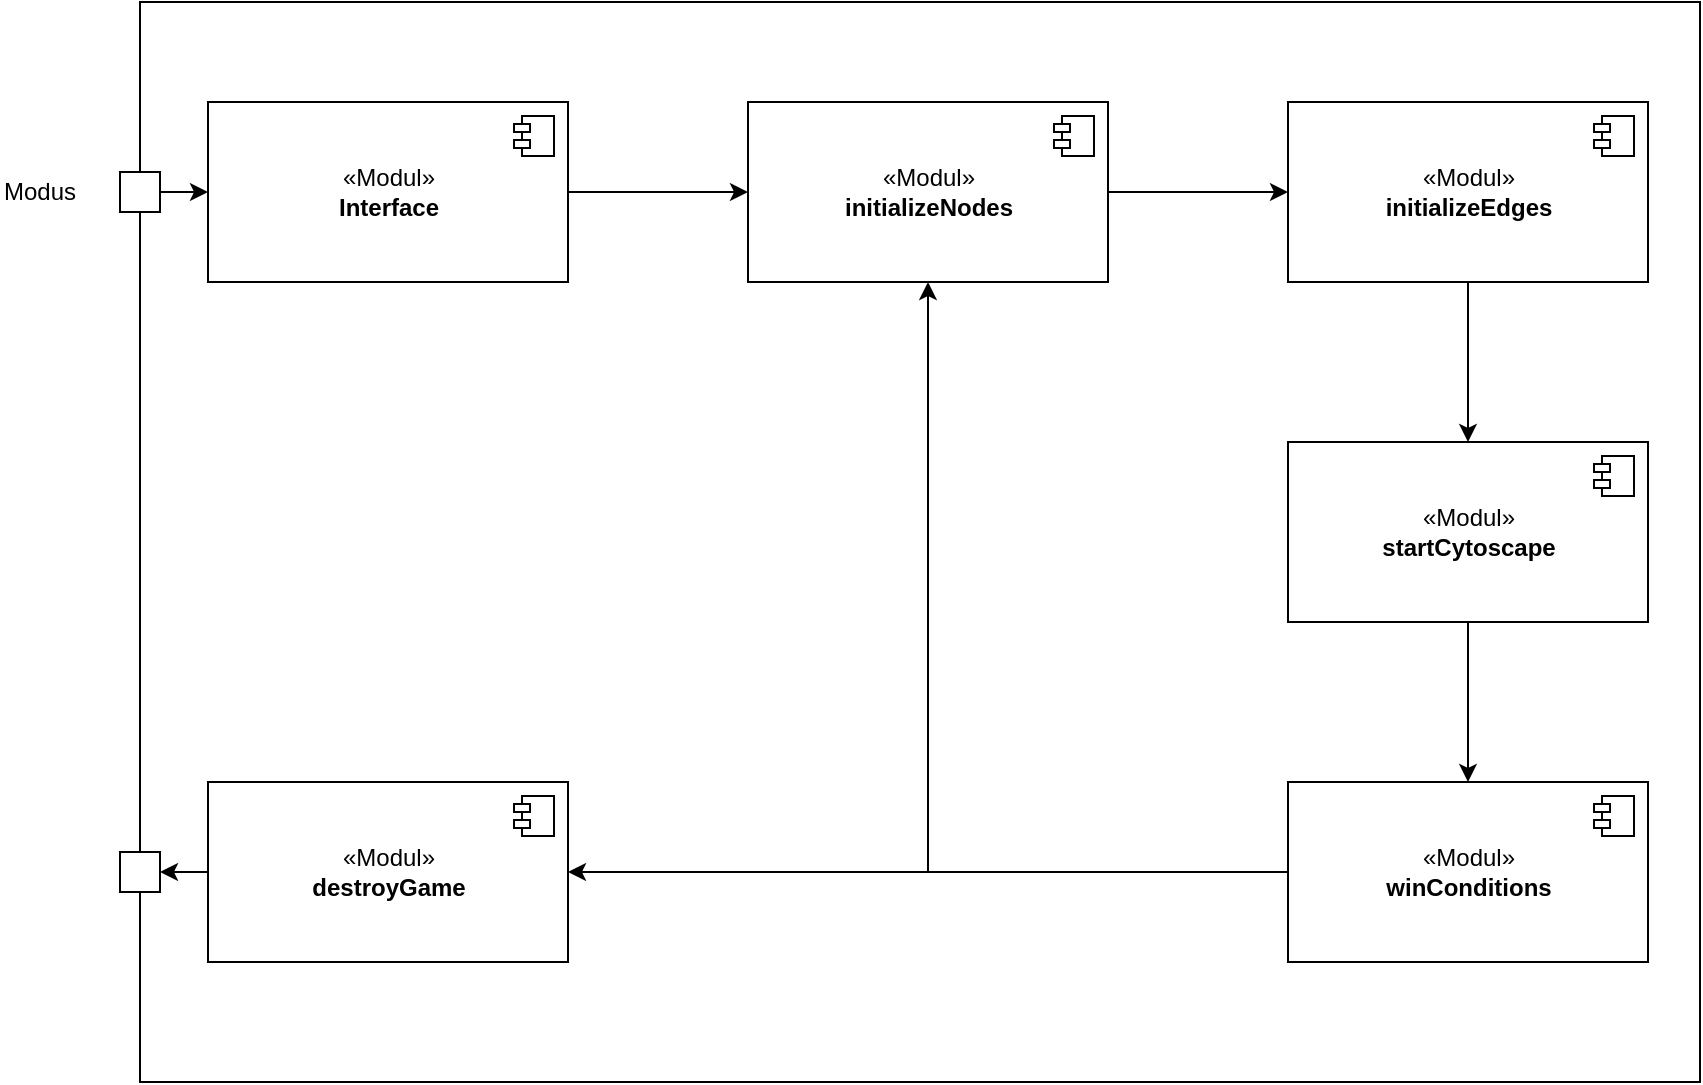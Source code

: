 <mxfile version="14.4.2" type="github">
  <diagram id="mXj5VXWNXv9QBmRB8gyB" name="Page-1">
    <mxGraphModel dx="2249" dy="762" grid="1" gridSize="10" guides="1" tooltips="1" connect="1" arrows="1" fold="1" page="1" pageScale="1" pageWidth="827" pageHeight="1169" math="0" shadow="0">
      <root>
        <mxCell id="0" />
        <mxCell id="1" parent="0" />
        <mxCell id="0eNjYjWfAuZp5C8Xks8h-27" value="" style="rounded=0;whiteSpace=wrap;html=1;" parent="1" vertex="1">
          <mxGeometry x="20" y="50" width="780" height="540" as="geometry" />
        </mxCell>
        <mxCell id="0eNjYjWfAuZp5C8Xks8h-14" style="edgeStyle=orthogonalEdgeStyle;rounded=0;orthogonalLoop=1;jettySize=auto;html=1;entryX=0;entryY=0.5;entryDx=0;entryDy=0;" parent="1" source="0eNjYjWfAuZp5C8Xks8h-1" target="0eNjYjWfAuZp5C8Xks8h-3" edge="1">
          <mxGeometry relative="1" as="geometry" />
        </mxCell>
        <mxCell id="0eNjYjWfAuZp5C8Xks8h-1" value="«Modul»&lt;br&gt;&lt;b&gt;Interface&lt;/b&gt;" style="html=1;dropTarget=0;" parent="1" vertex="1">
          <mxGeometry x="54" y="100" width="180" height="90" as="geometry" />
        </mxCell>
        <mxCell id="0eNjYjWfAuZp5C8Xks8h-2" value="" style="shape=module;jettyWidth=8;jettyHeight=4;" parent="0eNjYjWfAuZp5C8Xks8h-1" vertex="1">
          <mxGeometry x="1" width="20" height="20" relative="1" as="geometry">
            <mxPoint x="-27" y="7" as="offset" />
          </mxGeometry>
        </mxCell>
        <mxCell id="0eNjYjWfAuZp5C8Xks8h-15" style="edgeStyle=orthogonalEdgeStyle;rounded=0;orthogonalLoop=1;jettySize=auto;html=1;entryX=0;entryY=0.5;entryDx=0;entryDy=0;" parent="1" source="0eNjYjWfAuZp5C8Xks8h-3" target="0eNjYjWfAuZp5C8Xks8h-6" edge="1">
          <mxGeometry relative="1" as="geometry" />
        </mxCell>
        <mxCell id="0eNjYjWfAuZp5C8Xks8h-3" value="«Modul»&lt;br&gt;&lt;b&gt;initializeNodes&lt;/b&gt;" style="html=1;dropTarget=0;" parent="1" vertex="1">
          <mxGeometry x="324" y="100" width="180" height="90" as="geometry" />
        </mxCell>
        <mxCell id="0eNjYjWfAuZp5C8Xks8h-4" value="" style="shape=module;jettyWidth=8;jettyHeight=4;" parent="0eNjYjWfAuZp5C8Xks8h-3" vertex="1">
          <mxGeometry x="1" width="20" height="20" relative="1" as="geometry">
            <mxPoint x="-27" y="7" as="offset" />
          </mxGeometry>
        </mxCell>
        <mxCell id="0eNjYjWfAuZp5C8Xks8h-17" style="edgeStyle=orthogonalEdgeStyle;rounded=0;orthogonalLoop=1;jettySize=auto;html=1;" parent="1" source="0eNjYjWfAuZp5C8Xks8h-6" target="0eNjYjWfAuZp5C8Xks8h-8" edge="1">
          <mxGeometry relative="1" as="geometry" />
        </mxCell>
        <mxCell id="0eNjYjWfAuZp5C8Xks8h-6" value="«Modul»&lt;br&gt;&lt;b&gt;initializeEdges&lt;/b&gt;" style="html=1;dropTarget=0;" parent="1" vertex="1">
          <mxGeometry x="594" y="100" width="180" height="90" as="geometry" />
        </mxCell>
        <mxCell id="0eNjYjWfAuZp5C8Xks8h-7" value="" style="shape=module;jettyWidth=8;jettyHeight=4;" parent="0eNjYjWfAuZp5C8Xks8h-6" vertex="1">
          <mxGeometry x="1" width="20" height="20" relative="1" as="geometry">
            <mxPoint x="-27" y="7" as="offset" />
          </mxGeometry>
        </mxCell>
        <mxCell id="0eNjYjWfAuZp5C8Xks8h-18" style="edgeStyle=orthogonalEdgeStyle;rounded=0;orthogonalLoop=1;jettySize=auto;html=1;" parent="1" source="0eNjYjWfAuZp5C8Xks8h-8" target="0eNjYjWfAuZp5C8Xks8h-10" edge="1">
          <mxGeometry relative="1" as="geometry" />
        </mxCell>
        <mxCell id="0eNjYjWfAuZp5C8Xks8h-8" value="«Modul»&lt;br&gt;&lt;b&gt;startCytoscape&lt;/b&gt;" style="html=1;dropTarget=0;" parent="1" vertex="1">
          <mxGeometry x="594" y="270" width="180" height="90" as="geometry" />
        </mxCell>
        <mxCell id="0eNjYjWfAuZp5C8Xks8h-9" value="" style="shape=module;jettyWidth=8;jettyHeight=4;" parent="0eNjYjWfAuZp5C8Xks8h-8" vertex="1">
          <mxGeometry x="1" width="20" height="20" relative="1" as="geometry">
            <mxPoint x="-27" y="7" as="offset" />
          </mxGeometry>
        </mxCell>
        <mxCell id="0eNjYjWfAuZp5C8Xks8h-19" style="edgeStyle=orthogonalEdgeStyle;rounded=0;orthogonalLoop=1;jettySize=auto;html=1;entryX=0.5;entryY=1;entryDx=0;entryDy=0;" parent="1" source="0eNjYjWfAuZp5C8Xks8h-10" target="0eNjYjWfAuZp5C8Xks8h-3" edge="1">
          <mxGeometry relative="1" as="geometry" />
        </mxCell>
        <mxCell id="0eNjYjWfAuZp5C8Xks8h-26" style="edgeStyle=orthogonalEdgeStyle;rounded=0;orthogonalLoop=1;jettySize=auto;html=1;entryX=1;entryY=0.5;entryDx=0;entryDy=0;" parent="1" source="0eNjYjWfAuZp5C8Xks8h-10" target="0eNjYjWfAuZp5C8Xks8h-24" edge="1">
          <mxGeometry relative="1" as="geometry" />
        </mxCell>
        <mxCell id="0eNjYjWfAuZp5C8Xks8h-10" value="«Modul»&lt;br&gt;&lt;b&gt;winConditions&lt;/b&gt;" style="html=1;dropTarget=0;" parent="1" vertex="1">
          <mxGeometry x="594" y="440" width="180" height="90" as="geometry" />
        </mxCell>
        <mxCell id="0eNjYjWfAuZp5C8Xks8h-11" value="" style="shape=module;jettyWidth=8;jettyHeight=4;" parent="0eNjYjWfAuZp5C8Xks8h-10" vertex="1">
          <mxGeometry x="1" width="20" height="20" relative="1" as="geometry">
            <mxPoint x="-27" y="7" as="offset" />
          </mxGeometry>
        </mxCell>
        <mxCell id="0eNjYjWfAuZp5C8Xks8h-31" style="edgeStyle=orthogonalEdgeStyle;rounded=0;orthogonalLoop=1;jettySize=auto;html=1;" parent="1" source="0eNjYjWfAuZp5C8Xks8h-24" target="0eNjYjWfAuZp5C8Xks8h-30" edge="1">
          <mxGeometry relative="1" as="geometry" />
        </mxCell>
        <mxCell id="0eNjYjWfAuZp5C8Xks8h-24" value="«Modul»&lt;br&gt;&lt;b&gt;destroyGame&lt;/b&gt;" style="html=1;dropTarget=0;" parent="1" vertex="1">
          <mxGeometry x="54" y="440" width="180" height="90" as="geometry" />
        </mxCell>
        <mxCell id="0eNjYjWfAuZp5C8Xks8h-25" value="" style="shape=module;jettyWidth=8;jettyHeight=4;" parent="0eNjYjWfAuZp5C8Xks8h-24" vertex="1">
          <mxGeometry x="1" width="20" height="20" relative="1" as="geometry">
            <mxPoint x="-27" y="7" as="offset" />
          </mxGeometry>
        </mxCell>
        <mxCell id="0eNjYjWfAuZp5C8Xks8h-29" style="edgeStyle=orthogonalEdgeStyle;rounded=0;orthogonalLoop=1;jettySize=auto;html=1;" parent="1" source="0eNjYjWfAuZp5C8Xks8h-28" target="0eNjYjWfAuZp5C8Xks8h-1" edge="1">
          <mxGeometry relative="1" as="geometry" />
        </mxCell>
        <mxCell id="0eNjYjWfAuZp5C8Xks8h-28" value="" style="whiteSpace=wrap;html=1;aspect=fixed;" parent="1" vertex="1">
          <mxGeometry x="10" y="135" width="20" height="20" as="geometry" />
        </mxCell>
        <mxCell id="0eNjYjWfAuZp5C8Xks8h-30" value="" style="whiteSpace=wrap;html=1;aspect=fixed;" parent="1" vertex="1">
          <mxGeometry x="10" y="475" width="20" height="20" as="geometry" />
        </mxCell>
        <mxCell id="0eNjYjWfAuZp5C8Xks8h-32" value="Modus" style="text;html=1;strokeColor=none;fillColor=none;align=center;verticalAlign=middle;whiteSpace=wrap;rounded=0;" parent="1" vertex="1">
          <mxGeometry x="-50" y="135" width="40" height="20" as="geometry" />
        </mxCell>
      </root>
    </mxGraphModel>
  </diagram>
</mxfile>
